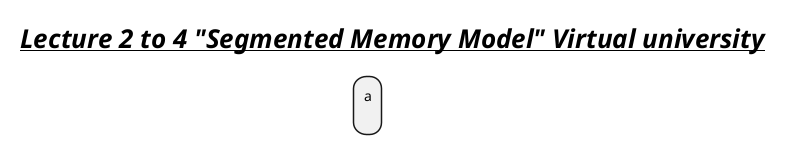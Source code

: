 @startmindmap
title =<i><u>Lecture 2 to 4 "Segmented Memory Model" Virtual university
*:a
;
@endmindmap
